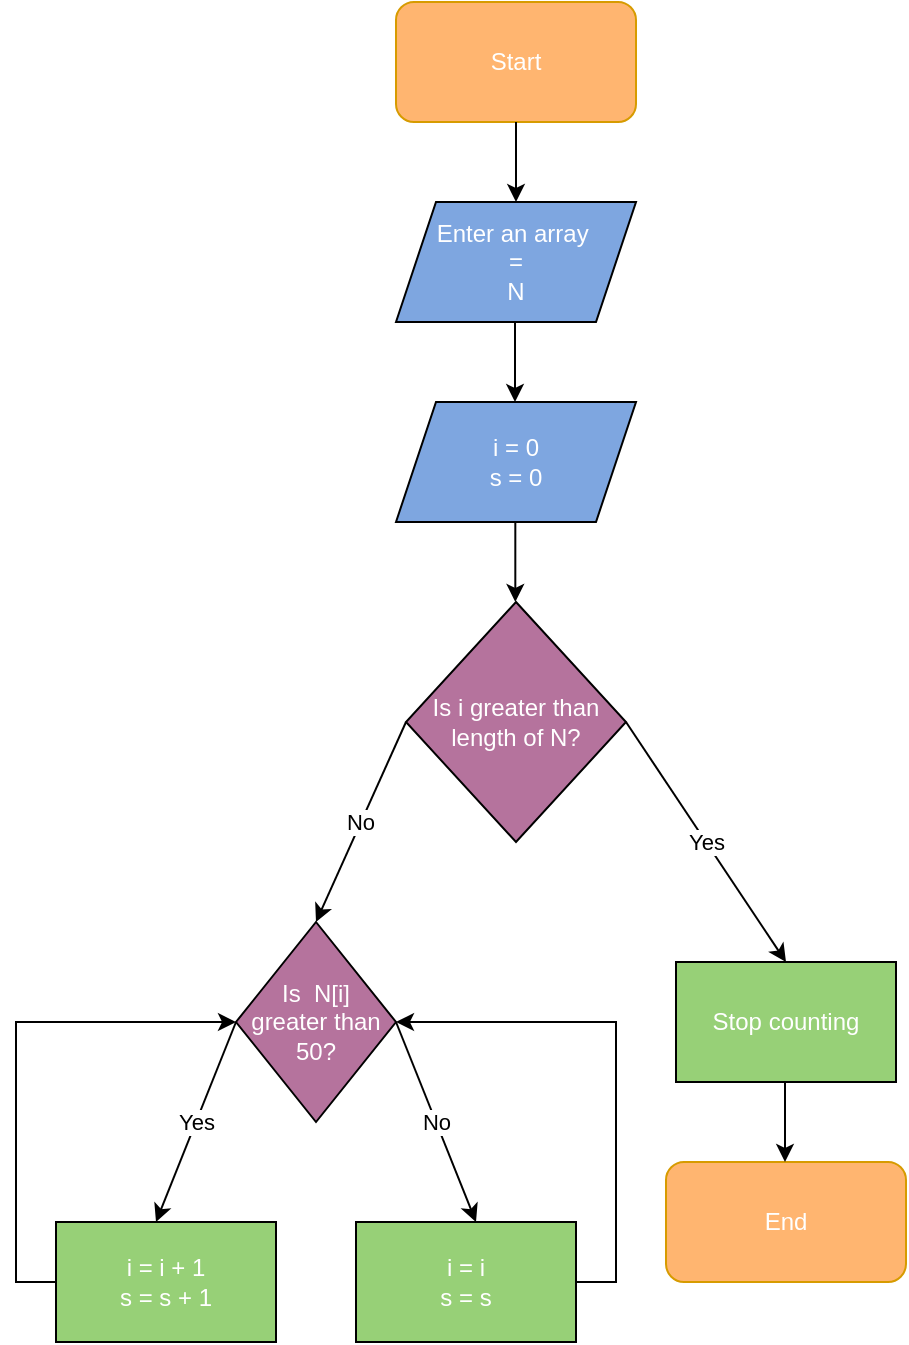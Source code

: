 <mxfile version="16.4.11" type="github">
  <diagram id="AIdyxsNL8TJNiMNLdfjP" name="Page-1">
    <mxGraphModel dx="946" dy="534" grid="1" gridSize="10" guides="1" tooltips="1" connect="1" arrows="1" fold="1" page="1" pageScale="1" pageWidth="850" pageHeight="1100" math="0" shadow="0">
      <root>
        <mxCell id="0" />
        <mxCell id="1" parent="0" />
        <mxCell id="aDo9ujXuj99X__dcEN3k-1" value="&lt;font color=&quot;#ffffff&quot;&gt;Start&lt;/font&gt;" style="rounded=1;whiteSpace=wrap;html=1;fillColor=#FFB570;strokeColor=#d79b00;" parent="1" vertex="1">
          <mxGeometry x="360" y="20" width="120" height="60" as="geometry" />
        </mxCell>
        <mxCell id="aDo9ujXuj99X__dcEN3k-2" value="" style="endArrow=classic;html=1;rounded=0;fontColor=#FFFFFF;exitX=0.5;exitY=1;exitDx=0;exitDy=0;" parent="1" edge="1">
          <mxGeometry width="50" height="50" relative="1" as="geometry">
            <mxPoint x="420" y="80" as="sourcePoint" />
            <mxPoint x="420" y="120" as="targetPoint" />
          </mxGeometry>
        </mxCell>
        <mxCell id="aDo9ujXuj99X__dcEN3k-3" value="Enter an array&amp;nbsp;&lt;br&gt;=&lt;br&gt;N" style="shape=parallelogram;perimeter=parallelogramPerimeter;whiteSpace=wrap;html=1;fixedSize=1;labelBackgroundColor=none;fontSize=12;fontColor=#FFFFFF;strokeColor=#000000;fillColor=#7EA6E0;" parent="1" vertex="1">
          <mxGeometry x="360" y="120" width="120" height="60" as="geometry" />
        </mxCell>
        <mxCell id="aDo9ujXuj99X__dcEN3k-4" value="" style="endArrow=classic;html=1;rounded=0;fontColor=#FFFFFF;exitX=0.5;exitY=1;exitDx=0;exitDy=0;" parent="1" edge="1">
          <mxGeometry width="50" height="50" relative="1" as="geometry">
            <mxPoint x="419.5" y="180" as="sourcePoint" />
            <mxPoint x="419.5" y="220" as="targetPoint" />
          </mxGeometry>
        </mxCell>
        <mxCell id="aDo9ujXuj99X__dcEN3k-5" value="&lt;font color=&quot;#ffffff&quot;&gt;Is &amp;nbsp;N[i] &lt;br&gt;greater than 50?&lt;/font&gt;" style="rhombus;whiteSpace=wrap;html=1;fillColor=#B5739D;" parent="1" vertex="1">
          <mxGeometry x="280" y="480" width="80" height="100" as="geometry" />
        </mxCell>
        <mxCell id="aDo9ujXuj99X__dcEN3k-6" value="i = 0&lt;br&gt;s = 0" style="shape=parallelogram;perimeter=parallelogramPerimeter;whiteSpace=wrap;html=1;fixedSize=1;fontColor=#FFFFFF;fillColor=#7EA6E0;strokeColor=default;" parent="1" vertex="1">
          <mxGeometry x="360" y="220" width="120" height="60" as="geometry" />
        </mxCell>
        <mxCell id="aDo9ujXuj99X__dcEN3k-7" value="" style="endArrow=classic;html=1;rounded=0;fontColor=#FFFFFF;exitX=0.5;exitY=1;exitDx=0;exitDy=0;" parent="1" edge="1">
          <mxGeometry width="50" height="50" relative="1" as="geometry">
            <mxPoint x="419.66" y="280" as="sourcePoint" />
            <mxPoint x="419.66" y="320" as="targetPoint" />
          </mxGeometry>
        </mxCell>
        <mxCell id="aDo9ujXuj99X__dcEN3k-8" value="&lt;font color=&quot;#000000&quot;&gt;Yes&lt;/font&gt;" style="endArrow=classic;html=1;rounded=0;fontColor=#FFFFFF;exitX=0.5;exitY=1;exitDx=0;exitDy=0;" parent="1" edge="1">
          <mxGeometry width="50" height="50" relative="1" as="geometry">
            <mxPoint x="280.0" y="530" as="sourcePoint" />
            <mxPoint x="240" y="630" as="targetPoint" />
          </mxGeometry>
        </mxCell>
        <mxCell id="aDo9ujXuj99X__dcEN3k-9" value="&lt;font color=&quot;#000000&quot;&gt;No&lt;/font&gt;" style="endArrow=classic;html=1;rounded=0;fontColor=#FFFFFF;exitX=0.5;exitY=1;exitDx=0;exitDy=0;" parent="1" edge="1">
          <mxGeometry width="50" height="50" relative="1" as="geometry">
            <mxPoint x="360.0" y="530" as="sourcePoint" />
            <mxPoint x="400" y="630" as="targetPoint" />
          </mxGeometry>
        </mxCell>
        <mxCell id="aDo9ujXuj99X__dcEN3k-12" value="" style="endArrow=classic;html=1;rounded=0;fontColor=#000000;exitX=0;exitY=0.5;exitDx=0;exitDy=0;" parent="1" edge="1">
          <mxGeometry width="50" height="50" relative="1" as="geometry">
            <mxPoint x="190" y="660" as="sourcePoint" />
            <mxPoint x="280" y="530" as="targetPoint" />
            <Array as="points">
              <mxPoint x="170" y="660" />
              <mxPoint x="170" y="600" />
              <mxPoint x="170" y="530" />
            </Array>
          </mxGeometry>
        </mxCell>
        <mxCell id="aDo9ujXuj99X__dcEN3k-13" value="" style="endArrow=classic;html=1;rounded=0;fontColor=#000000;exitX=0;exitY=0.5;exitDx=0;exitDy=0;" parent="1" edge="1">
          <mxGeometry width="50" height="50" relative="1" as="geometry">
            <mxPoint x="450.0" y="660" as="sourcePoint" />
            <mxPoint x="360" y="530" as="targetPoint" />
            <Array as="points">
              <mxPoint x="470" y="660" />
              <mxPoint x="470" y="600" />
              <mxPoint x="470" y="530" />
            </Array>
          </mxGeometry>
        </mxCell>
        <mxCell id="aDo9ujXuj99X__dcEN3k-15" value="&lt;font color=&quot;#ffffff&quot;&gt;i = i + 1&lt;br&gt;s = s + 1&lt;/font&gt;" style="rounded=0;whiteSpace=wrap;html=1;fontColor=#000000;fillColor=#97D077;" parent="1" vertex="1">
          <mxGeometry x="190" y="630" width="110" height="60" as="geometry" />
        </mxCell>
        <mxCell id="aDo9ujXuj99X__dcEN3k-16" value="&lt;font color=&quot;#ffffff&quot;&gt;i = i&lt;br&gt;s = s&lt;/font&gt;" style="rounded=0;whiteSpace=wrap;html=1;fontColor=#000000;fillColor=#97D077;" parent="1" vertex="1">
          <mxGeometry x="340" y="630" width="110" height="60" as="geometry" />
        </mxCell>
        <mxCell id="aDo9ujXuj99X__dcEN3k-17" value="Is i greater than length of N?" style="rhombus;whiteSpace=wrap;html=1;fontColor=#FFFFFF;strokeColor=default;fillColor=#B5739D;" parent="1" vertex="1">
          <mxGeometry x="365" y="320" width="110" height="120" as="geometry" />
        </mxCell>
        <mxCell id="aDo9ujXuj99X__dcEN3k-18" value="&lt;font color=&quot;#000000&quot;&gt;No&lt;/font&gt;" style="endArrow=classic;html=1;rounded=0;fontColor=#FFFFFF;exitX=0.5;exitY=1;exitDx=0;exitDy=0;entryX=0.5;entryY=0;entryDx=0;entryDy=0;" parent="1" target="aDo9ujXuj99X__dcEN3k-5" edge="1">
          <mxGeometry width="50" height="50" relative="1" as="geometry">
            <mxPoint x="365.0" y="380" as="sourcePoint" />
            <mxPoint x="325" y="480" as="targetPoint" />
          </mxGeometry>
        </mxCell>
        <mxCell id="aDo9ujXuj99X__dcEN3k-19" value="&lt;font color=&quot;#000000&quot;&gt;Yes&lt;/font&gt;" style="endArrow=classic;html=1;rounded=0;fontColor=#FFFFFF;exitX=0.5;exitY=1;exitDx=0;exitDy=0;entryX=0.5;entryY=0;entryDx=0;entryDy=0;" parent="1" target="aDo9ujXuj99X__dcEN3k-20" edge="1">
          <mxGeometry width="50" height="50" relative="1" as="geometry">
            <mxPoint x="475.0" y="380" as="sourcePoint" />
            <mxPoint x="515" y="480" as="targetPoint" />
          </mxGeometry>
        </mxCell>
        <mxCell id="aDo9ujXuj99X__dcEN3k-20" value="&lt;font color=&quot;#ffffff&quot;&gt;&lt;span&gt;Stop counting&lt;/span&gt;&lt;/font&gt;" style="rounded=0;whiteSpace=wrap;html=1;fontColor=#000000;fillColor=#97D077;" parent="1" vertex="1">
          <mxGeometry x="500" y="500" width="110" height="60" as="geometry" />
        </mxCell>
        <mxCell id="u-XEsdiDKxcZc8PR7JE6-1" value="&lt;font color=&quot;#ffffff&quot;&gt;End&lt;/font&gt;" style="rounded=1;whiteSpace=wrap;html=1;fillColor=#FFB570;strokeColor=#d79b00;" vertex="1" parent="1">
          <mxGeometry x="495" y="600" width="120" height="60" as="geometry" />
        </mxCell>
        <mxCell id="u-XEsdiDKxcZc8PR7JE6-2" value="" style="endArrow=classic;html=1;rounded=0;fontColor=#FFFFFF;exitX=0.5;exitY=1;exitDx=0;exitDy=0;" edge="1" parent="1">
          <mxGeometry width="50" height="50" relative="1" as="geometry">
            <mxPoint x="554.5" y="560" as="sourcePoint" />
            <mxPoint x="554.5" y="600" as="targetPoint" />
          </mxGeometry>
        </mxCell>
      </root>
    </mxGraphModel>
  </diagram>
</mxfile>
